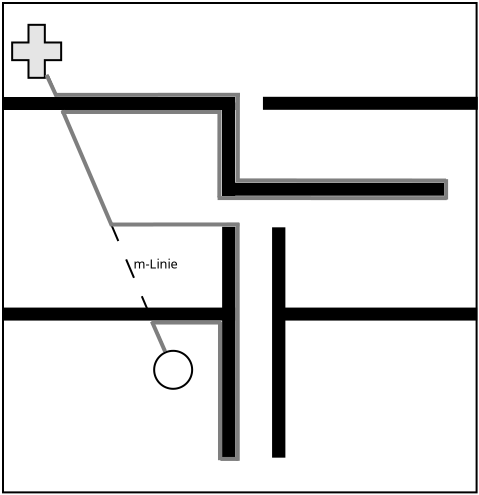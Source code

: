 <?xml version="1.0" encoding="UTF-8"?>
<dia:diagram xmlns:dia="http://www.lysator.liu.se/~alla/dia/">
  <dia:layer name="Hintergrund" visible="true" active="true">
    <dia:object type="Geometric - Perfect Square" version="1" id="O0">
      <dia:attribute name="obj_pos">
        <dia:point val="7.082,3.15"/>
      </dia:attribute>
      <dia:attribute name="obj_bb">
        <dia:rectangle val="7.032,3.1;30.812,27.669"/>
      </dia:attribute>
      <dia:attribute name="meta">
        <dia:composite type="dict"/>
      </dia:attribute>
      <dia:attribute name="elem_corner">
        <dia:point val="7.082,3.15"/>
      </dia:attribute>
      <dia:attribute name="elem_width">
        <dia:real val="23.68"/>
      </dia:attribute>
      <dia:attribute name="elem_height">
        <dia:real val="24.469"/>
      </dia:attribute>
      <dia:attribute name="line_width">
        <dia:real val="0.1"/>
      </dia:attribute>
      <dia:attribute name="line_colour">
        <dia:color val="#000000"/>
      </dia:attribute>
      <dia:attribute name="fill_colour">
        <dia:color val="#ffffff"/>
      </dia:attribute>
      <dia:attribute name="show_background">
        <dia:boolean val="true"/>
      </dia:attribute>
      <dia:attribute name="line_style">
        <dia:enum val="0"/>
        <dia:real val="1"/>
      </dia:attribute>
      <dia:attribute name="flip_horizontal">
        <dia:boolean val="false"/>
      </dia:attribute>
      <dia:attribute name="flip_vertical">
        <dia:boolean val="false"/>
      </dia:attribute>
      <dia:attribute name="subscale">
        <dia:real val="1"/>
      </dia:attribute>
    </dia:object>
    <dia:object type="Standard - Box" version="0" id="O1">
      <dia:attribute name="obj_pos">
        <dia:point val="7.1,7.9"/>
      </dia:attribute>
      <dia:attribute name="obj_bb">
        <dia:rectangle val="7.05,7.85;18.7,8.5"/>
      </dia:attribute>
      <dia:attribute name="elem_corner">
        <dia:point val="7.1,7.9"/>
      </dia:attribute>
      <dia:attribute name="elem_width">
        <dia:real val="11.55"/>
      </dia:attribute>
      <dia:attribute name="elem_height">
        <dia:real val="0.55"/>
      </dia:attribute>
      <dia:attribute name="border_width">
        <dia:real val="0.1"/>
      </dia:attribute>
      <dia:attribute name="inner_color">
        <dia:color val="#000000"/>
      </dia:attribute>
      <dia:attribute name="show_background">
        <dia:boolean val="true"/>
      </dia:attribute>
    </dia:object>
    <dia:object type="Standard - Box" version="0" id="O2">
      <dia:attribute name="obj_pos">
        <dia:point val="20.129,7.89"/>
      </dia:attribute>
      <dia:attribute name="obj_bb">
        <dia:rectangle val="20.079,7.84;30.818,8.49"/>
      </dia:attribute>
      <dia:attribute name="elem_corner">
        <dia:point val="20.129,7.89"/>
      </dia:attribute>
      <dia:attribute name="elem_width">
        <dia:real val="10.64"/>
      </dia:attribute>
      <dia:attribute name="elem_height">
        <dia:real val="0.55"/>
      </dia:attribute>
      <dia:attribute name="border_width">
        <dia:real val="0.1"/>
      </dia:attribute>
      <dia:attribute name="inner_color">
        <dia:color val="#000000"/>
      </dia:attribute>
      <dia:attribute name="show_background">
        <dia:boolean val="true"/>
      </dia:attribute>
    </dia:object>
    <dia:object type="Standard - Box" version="0" id="O3">
      <dia:attribute name="obj_pos">
        <dia:point val="18.077,8.173"/>
      </dia:attribute>
      <dia:attribute name="obj_bb">
        <dia:rectangle val="18.027,8.123;18.692,12.802"/>
      </dia:attribute>
      <dia:attribute name="elem_corner">
        <dia:point val="18.077,8.173"/>
      </dia:attribute>
      <dia:attribute name="elem_width">
        <dia:real val="0.565"/>
      </dia:attribute>
      <dia:attribute name="elem_height">
        <dia:real val="4.578"/>
      </dia:attribute>
      <dia:attribute name="border_width">
        <dia:real val="0.1"/>
      </dia:attribute>
      <dia:attribute name="inner_color">
        <dia:color val="#000000"/>
      </dia:attribute>
      <dia:attribute name="show_background">
        <dia:boolean val="true"/>
      </dia:attribute>
    </dia:object>
    <dia:object type="Standard - Box" version="0" id="O4">
      <dia:attribute name="obj_pos">
        <dia:point val="18.089,14.386"/>
      </dia:attribute>
      <dia:attribute name="obj_bb">
        <dia:rectangle val="18.039,14.336;18.703,25.883"/>
      </dia:attribute>
      <dia:attribute name="elem_corner">
        <dia:point val="18.089,14.386"/>
      </dia:attribute>
      <dia:attribute name="elem_width">
        <dia:real val="0.565"/>
      </dia:attribute>
      <dia:attribute name="elem_height">
        <dia:real val="11.447"/>
      </dia:attribute>
      <dia:attribute name="border_width">
        <dia:real val="0.1"/>
      </dia:attribute>
      <dia:attribute name="inner_color">
        <dia:color val="#000000"/>
      </dia:attribute>
      <dia:attribute name="show_background">
        <dia:boolean val="true"/>
      </dia:attribute>
    </dia:object>
    <dia:object type="Standard - Box" version="0" id="O5">
      <dia:attribute name="obj_pos">
        <dia:point val="7.089,18.429"/>
      </dia:attribute>
      <dia:attribute name="obj_bb">
        <dia:rectangle val="7.039,18.379;18.689,19.029"/>
      </dia:attribute>
      <dia:attribute name="elem_corner">
        <dia:point val="7.089,18.429"/>
      </dia:attribute>
      <dia:attribute name="elem_width">
        <dia:real val="11.55"/>
      </dia:attribute>
      <dia:attribute name="elem_height">
        <dia:real val="0.55"/>
      </dia:attribute>
      <dia:attribute name="border_width">
        <dia:real val="0.1"/>
      </dia:attribute>
      <dia:attribute name="inner_color">
        <dia:color val="#000000"/>
      </dia:attribute>
      <dia:attribute name="show_background">
        <dia:boolean val="true"/>
      </dia:attribute>
    </dia:object>
    <dia:object type="Standard - Box" version="0" id="O6">
      <dia:attribute name="obj_pos">
        <dia:point val="18.445,12.186"/>
      </dia:attribute>
      <dia:attribute name="obj_bb">
        <dia:rectangle val="18.395,12.136;29.135,12.786"/>
      </dia:attribute>
      <dia:attribute name="elem_corner">
        <dia:point val="18.445,12.186"/>
      </dia:attribute>
      <dia:attribute name="elem_width">
        <dia:real val="10.64"/>
      </dia:attribute>
      <dia:attribute name="elem_height">
        <dia:real val="0.55"/>
      </dia:attribute>
      <dia:attribute name="border_width">
        <dia:real val="0.1"/>
      </dia:attribute>
      <dia:attribute name="inner_color">
        <dia:color val="#000000"/>
      </dia:attribute>
      <dia:attribute name="show_background">
        <dia:boolean val="true"/>
      </dia:attribute>
    </dia:object>
    <dia:object type="Standard - Box" version="0" id="O7">
      <dia:attribute name="obj_pos">
        <dia:point val="20.586,14.416"/>
      </dia:attribute>
      <dia:attribute name="obj_bb">
        <dia:rectangle val="20.536,14.366;21.201,25.883"/>
      </dia:attribute>
      <dia:attribute name="elem_corner">
        <dia:point val="20.586,14.416"/>
      </dia:attribute>
      <dia:attribute name="elem_width">
        <dia:real val="0.565"/>
      </dia:attribute>
      <dia:attribute name="elem_height">
        <dia:real val="11.417"/>
      </dia:attribute>
      <dia:attribute name="border_width">
        <dia:real val="0.1"/>
      </dia:attribute>
      <dia:attribute name="inner_color">
        <dia:color val="#000000"/>
      </dia:attribute>
      <dia:attribute name="show_background">
        <dia:boolean val="true"/>
      </dia:attribute>
    </dia:object>
    <dia:object type="Standard - Box" version="0" id="O8">
      <dia:attribute name="obj_pos">
        <dia:point val="21.08,18.429"/>
      </dia:attribute>
      <dia:attribute name="obj_bb">
        <dia:rectangle val="21.03,18.379;30.789,19.029"/>
      </dia:attribute>
      <dia:attribute name="elem_corner">
        <dia:point val="21.08,18.429"/>
      </dia:attribute>
      <dia:attribute name="elem_width">
        <dia:real val="9.659"/>
      </dia:attribute>
      <dia:attribute name="elem_height">
        <dia:real val="0.55"/>
      </dia:attribute>
      <dia:attribute name="border_width">
        <dia:real val="0.1"/>
      </dia:attribute>
      <dia:attribute name="inner_color">
        <dia:color val="#000000"/>
      </dia:attribute>
      <dia:attribute name="show_background">
        <dia:boolean val="true"/>
      </dia:attribute>
    </dia:object>
    <dia:object type="Geometric - Swiss Cross" version="1" id="O9">
      <dia:attribute name="obj_pos">
        <dia:point val="7.54,4.241"/>
      </dia:attribute>
      <dia:attribute name="obj_bb">
        <dia:rectangle val="7.49,4.191;10.04,6.941"/>
      </dia:attribute>
      <dia:attribute name="meta">
        <dia:composite type="dict"/>
      </dia:attribute>
      <dia:attribute name="elem_corner">
        <dia:point val="7.54,4.241"/>
      </dia:attribute>
      <dia:attribute name="elem_width">
        <dia:real val="2.45"/>
      </dia:attribute>
      <dia:attribute name="elem_height">
        <dia:real val="2.65"/>
      </dia:attribute>
      <dia:attribute name="line_width">
        <dia:real val="0.1"/>
      </dia:attribute>
      <dia:attribute name="line_colour">
        <dia:color val="#000000"/>
      </dia:attribute>
      <dia:attribute name="fill_colour">
        <dia:color val="#e5e5e5"/>
      </dia:attribute>
      <dia:attribute name="show_background">
        <dia:boolean val="true"/>
      </dia:attribute>
      <dia:attribute name="line_style">
        <dia:enum val="0"/>
        <dia:real val="1"/>
      </dia:attribute>
      <dia:attribute name="flip_horizontal">
        <dia:boolean val="false"/>
      </dia:attribute>
      <dia:attribute name="flip_vertical">
        <dia:boolean val="false"/>
      </dia:attribute>
      <dia:attribute name="subscale">
        <dia:real val="0.05"/>
      </dia:attribute>
    </dia:object>
    <dia:object type="Geometric - Perfect Circle" version="1" id="O10">
      <dia:attribute name="obj_pos">
        <dia:point val="14.64,20.541"/>
      </dia:attribute>
      <dia:attribute name="obj_bb">
        <dia:rectangle val="14.59,20.491;16.59,22.491"/>
      </dia:attribute>
      <dia:attribute name="meta">
        <dia:composite type="dict"/>
      </dia:attribute>
      <dia:attribute name="elem_corner">
        <dia:point val="14.64,20.541"/>
      </dia:attribute>
      <dia:attribute name="elem_width">
        <dia:real val="1.9"/>
      </dia:attribute>
      <dia:attribute name="elem_height">
        <dia:real val="1.9"/>
      </dia:attribute>
      <dia:attribute name="line_width">
        <dia:real val="0.1"/>
      </dia:attribute>
      <dia:attribute name="line_colour">
        <dia:color val="#000000"/>
      </dia:attribute>
      <dia:attribute name="fill_colour">
        <dia:color val="#ffffff"/>
      </dia:attribute>
      <dia:attribute name="show_background">
        <dia:boolean val="true"/>
      </dia:attribute>
      <dia:attribute name="line_style">
        <dia:enum val="0"/>
        <dia:real val="1"/>
      </dia:attribute>
      <dia:attribute name="flip_horizontal">
        <dia:boolean val="false"/>
      </dia:attribute>
      <dia:attribute name="flip_vertical">
        <dia:boolean val="false"/>
      </dia:attribute>
      <dia:attribute name="subscale">
        <dia:real val="1"/>
      </dia:attribute>
    </dia:object>
    <dia:object type="Standard - Line" version="0" id="O11">
      <dia:attribute name="obj_pos">
        <dia:point val="15.199,20.571"/>
      </dia:attribute>
      <dia:attribute name="obj_bb">
        <dia:rectangle val="9.158,6.475;15.264,20.637"/>
      </dia:attribute>
      <dia:attribute name="conn_endpoints">
        <dia:point val="15.199,20.571"/>
        <dia:point val="9.224,6.54"/>
      </dia:attribute>
      <dia:attribute name="numcp">
        <dia:int val="1"/>
      </dia:attribute>
      <dia:attribute name="line_style">
        <dia:enum val="1"/>
      </dia:attribute>
      <dia:connections>
        <dia:connection handle="0" to="O10" connection="8"/>
        <dia:connection handle="1" to="O9" connection="46"/>
      </dia:connections>
    </dia:object>
    <dia:object type="Standard - Line" version="0" id="O12">
      <dia:attribute name="obj_pos">
        <dia:point val="15.188,20.575"/>
      </dia:attribute>
      <dia:attribute name="obj_bb">
        <dia:rectangle val="14.396,18.944;15.319,20.707"/>
      </dia:attribute>
      <dia:attribute name="conn_endpoints">
        <dia:point val="15.188,20.575"/>
        <dia:point val="14.528,19.075"/>
      </dia:attribute>
      <dia:attribute name="numcp">
        <dia:int val="1"/>
      </dia:attribute>
      <dia:attribute name="line_color">
        <dia:color val="#7f7f7f"/>
      </dia:attribute>
      <dia:attribute name="line_width">
        <dia:real val="0.2"/>
      </dia:attribute>
      <dia:connections>
        <dia:connection handle="0" to="O10" connection="8"/>
      </dia:connections>
    </dia:object>
    <dia:object type="Standard - Line" version="0" id="O13">
      <dia:attribute name="obj_pos">
        <dia:point val="18.001,19.127"/>
      </dia:attribute>
      <dia:attribute name="obj_bb">
        <dia:rectangle val="14.405,19.027;18.101,19.227"/>
      </dia:attribute>
      <dia:attribute name="conn_endpoints">
        <dia:point val="18.001,19.127"/>
        <dia:point val="14.505,19.127"/>
      </dia:attribute>
      <dia:attribute name="numcp">
        <dia:int val="1"/>
      </dia:attribute>
      <dia:attribute name="line_color">
        <dia:color val="#7f7f7f"/>
      </dia:attribute>
      <dia:attribute name="line_width">
        <dia:real val="0.2"/>
      </dia:attribute>
    </dia:object>
    <dia:object type="Standard - Line" version="0" id="O14">
      <dia:attribute name="obj_pos">
        <dia:point val="17.932,19.093"/>
      </dia:attribute>
      <dia:attribute name="obj_bb">
        <dia:rectangle val="17.832,18.992;18.032,26.11"/>
      </dia:attribute>
      <dia:attribute name="conn_endpoints">
        <dia:point val="17.932,19.093"/>
        <dia:point val="17.932,26.01"/>
      </dia:attribute>
      <dia:attribute name="numcp">
        <dia:int val="1"/>
      </dia:attribute>
      <dia:attribute name="line_color">
        <dia:color val="#7f7f7f"/>
      </dia:attribute>
      <dia:attribute name="line_width">
        <dia:real val="0.2"/>
      </dia:attribute>
    </dia:object>
    <dia:object type="Standard - Line" version="0" id="O15">
      <dia:attribute name="obj_pos">
        <dia:point val="18.815,14.158"/>
      </dia:attribute>
      <dia:attribute name="obj_bb">
        <dia:rectangle val="18.715,14.058;18.92,26.139"/>
      </dia:attribute>
      <dia:attribute name="conn_endpoints">
        <dia:point val="18.815,14.158"/>
        <dia:point val="18.82,26.039"/>
      </dia:attribute>
      <dia:attribute name="numcp">
        <dia:int val="1"/>
      </dia:attribute>
      <dia:attribute name="line_color">
        <dia:color val="#7f7f7f"/>
      </dia:attribute>
      <dia:attribute name="line_width">
        <dia:real val="0.2"/>
      </dia:attribute>
    </dia:object>
    <dia:object type="Standard - Line" version="0" id="O16">
      <dia:attribute name="obj_pos">
        <dia:point val="18.86,25.947"/>
      </dia:attribute>
      <dia:attribute name="obj_bb">
        <dia:rectangle val="17.855,25.847;18.96,26.047"/>
      </dia:attribute>
      <dia:attribute name="conn_endpoints">
        <dia:point val="18.86,25.947"/>
        <dia:point val="17.955,25.947"/>
      </dia:attribute>
      <dia:attribute name="numcp">
        <dia:int val="1"/>
      </dia:attribute>
      <dia:attribute name="line_color">
        <dia:color val="#7f7f7f"/>
      </dia:attribute>
      <dia:attribute name="line_width">
        <dia:real val="0.2"/>
      </dia:attribute>
    </dia:object>
    <dia:object type="Standard - Line" version="0" id="O17">
      <dia:attribute name="obj_pos">
        <dia:point val="18.9,14.221"/>
      </dia:attribute>
      <dia:attribute name="obj_bb">
        <dia:rectangle val="12.341,14.121;19.0,14.327"/>
      </dia:attribute>
      <dia:attribute name="conn_endpoints">
        <dia:point val="18.9,14.221"/>
        <dia:point val="12.442,14.227"/>
      </dia:attribute>
      <dia:attribute name="numcp">
        <dia:int val="1"/>
      </dia:attribute>
      <dia:attribute name="line_color">
        <dia:color val="#7f7f7f"/>
      </dia:attribute>
      <dia:attribute name="line_width">
        <dia:real val="0.2"/>
      </dia:attribute>
    </dia:object>
    <dia:object type="Standard - Line" version="0" id="O18">
      <dia:attribute name="obj_pos">
        <dia:point val="12.519,14.274"/>
      </dia:attribute>
      <dia:attribute name="obj_bb">
        <dia:rectangle val="9.927,8.398;12.65,14.406"/>
      </dia:attribute>
      <dia:attribute name="conn_endpoints">
        <dia:point val="12.519,14.274"/>
        <dia:point val="10.058,8.53"/>
      </dia:attribute>
      <dia:attribute name="numcp">
        <dia:int val="1"/>
      </dia:attribute>
      <dia:attribute name="line_color">
        <dia:color val="#7f7f7f"/>
      </dia:attribute>
      <dia:attribute name="line_width">
        <dia:real val="0.2"/>
      </dia:attribute>
    </dia:object>
    <dia:object type="Standard - Line" version="0" id="O19">
      <dia:attribute name="obj_pos">
        <dia:point val="17.99,8.599"/>
      </dia:attribute>
      <dia:attribute name="obj_bb">
        <dia:rectangle val="9.906,8.499;18.09,8.699"/>
      </dia:attribute>
      <dia:attribute name="conn_endpoints">
        <dia:point val="17.99,8.599"/>
        <dia:point val="10.006,8.599"/>
      </dia:attribute>
      <dia:attribute name="numcp">
        <dia:int val="1"/>
      </dia:attribute>
      <dia:attribute name="line_color">
        <dia:color val="#7f7f7f"/>
      </dia:attribute>
      <dia:attribute name="line_width">
        <dia:real val="0.2"/>
      </dia:attribute>
    </dia:object>
    <dia:object type="Standard - Line" version="0" id="O20">
      <dia:attribute name="obj_pos">
        <dia:point val="17.904,8.507"/>
      </dia:attribute>
      <dia:attribute name="obj_bb">
        <dia:rectangle val="17.799,8.407;18.004,12.974"/>
      </dia:attribute>
      <dia:attribute name="conn_endpoints">
        <dia:point val="17.904,8.507"/>
        <dia:point val="17.899,12.874"/>
      </dia:attribute>
      <dia:attribute name="numcp">
        <dia:int val="1"/>
      </dia:attribute>
      <dia:attribute name="line_color">
        <dia:color val="#7f7f7f"/>
      </dia:attribute>
      <dia:attribute name="line_width">
        <dia:real val="0.2"/>
      </dia:attribute>
    </dia:object>
    <dia:object type="Standard - Line" version="0" id="O21">
      <dia:attribute name="obj_pos">
        <dia:point val="29.271,12.908"/>
      </dia:attribute>
      <dia:attribute name="obj_bb">
        <dia:rectangle val="17.712,12.803;29.371,13.008"/>
      </dia:attribute>
      <dia:attribute name="conn_endpoints">
        <dia:point val="29.271,12.908"/>
        <dia:point val="17.812,12.903"/>
      </dia:attribute>
      <dia:attribute name="numcp">
        <dia:int val="1"/>
      </dia:attribute>
      <dia:attribute name="line_color">
        <dia:color val="#7f7f7f"/>
      </dia:attribute>
      <dia:attribute name="line_width">
        <dia:real val="0.2"/>
      </dia:attribute>
    </dia:object>
    <dia:object type="Standard - Line" version="0" id="O22">
      <dia:attribute name="obj_pos">
        <dia:point val="18.827,7.734"/>
      </dia:attribute>
      <dia:attribute name="obj_bb">
        <dia:rectangle val="18.722,7.633;18.927,12.201"/>
      </dia:attribute>
      <dia:attribute name="conn_endpoints">
        <dia:point val="18.827,7.734"/>
        <dia:point val="18.822,12.1"/>
      </dia:attribute>
      <dia:attribute name="numcp">
        <dia:int val="1"/>
      </dia:attribute>
      <dia:attribute name="line_color">
        <dia:color val="#7f7f7f"/>
      </dia:attribute>
      <dia:attribute name="line_width">
        <dia:real val="0.2"/>
      </dia:attribute>
    </dia:object>
    <dia:object type="Standard - Line" version="0" id="O23">
      <dia:attribute name="obj_pos">
        <dia:point val="29.237,12.026"/>
      </dia:attribute>
      <dia:attribute name="obj_bb">
        <dia:rectangle val="18.63,11.92;29.337,12.126"/>
      </dia:attribute>
      <dia:attribute name="conn_endpoints">
        <dia:point val="29.237,12.026"/>
        <dia:point val="18.73,12.02"/>
      </dia:attribute>
      <dia:attribute name="numcp">
        <dia:int val="1"/>
      </dia:attribute>
      <dia:attribute name="line_color">
        <dia:color val="#7f7f7f"/>
      </dia:attribute>
      <dia:attribute name="line_width">
        <dia:real val="0.2"/>
      </dia:attribute>
    </dia:object>
    <dia:object type="Standard - Line" version="0" id="O24">
      <dia:attribute name="obj_pos">
        <dia:point val="29.237,11.957"/>
      </dia:attribute>
      <dia:attribute name="obj_bb">
        <dia:rectangle val="29.137,11.857;29.337,13.077"/>
      </dia:attribute>
      <dia:attribute name="conn_endpoints">
        <dia:point val="29.237,11.957"/>
        <dia:point val="29.237,12.977"/>
      </dia:attribute>
      <dia:attribute name="numcp">
        <dia:int val="1"/>
      </dia:attribute>
      <dia:attribute name="line_color">
        <dia:color val="#7f7f7f"/>
      </dia:attribute>
      <dia:attribute name="line_width">
        <dia:real val="0.2"/>
      </dia:attribute>
    </dia:object>
    <dia:object type="Standard - Line" version="0" id="O25">
      <dia:attribute name="obj_pos">
        <dia:point val="18.932,7.739"/>
      </dia:attribute>
      <dia:attribute name="obj_bb">
        <dia:rectangle val="9.591,7.639;19.032,7.845"/>
      </dia:attribute>
      <dia:attribute name="conn_endpoints">
        <dia:point val="18.932,7.739"/>
        <dia:point val="9.692,7.745"/>
      </dia:attribute>
      <dia:attribute name="numcp">
        <dia:int val="1"/>
      </dia:attribute>
      <dia:attribute name="line_color">
        <dia:color val="#7f7f7f"/>
      </dia:attribute>
      <dia:attribute name="line_width">
        <dia:real val="0.2"/>
      </dia:attribute>
    </dia:object>
    <dia:object type="Standard - Line" version="0" id="O26">
      <dia:attribute name="obj_pos">
        <dia:point val="9.758,7.818"/>
      </dia:attribute>
      <dia:attribute name="obj_bb">
        <dia:rectangle val="9.123,6.603;9.891,7.951"/>
      </dia:attribute>
      <dia:attribute name="conn_endpoints">
        <dia:point val="9.758,7.818"/>
        <dia:point val="9.256,6.736"/>
      </dia:attribute>
      <dia:attribute name="numcp">
        <dia:int val="1"/>
      </dia:attribute>
      <dia:attribute name="line_color">
        <dia:color val="#7f7f7f"/>
      </dia:attribute>
      <dia:attribute name="line_width">
        <dia:real val="0.2"/>
      </dia:attribute>
    </dia:object>
    <dia:object type="Standard - Text" version="1" id="O27">
      <dia:attribute name="obj_pos">
        <dia:point val="13.61,16.422"/>
      </dia:attribute>
      <dia:attribute name="obj_bb">
        <dia:rectangle val="13.61,15.827;15.975,16.575"/>
      </dia:attribute>
      <dia:attribute name="text">
        <dia:composite type="text">
          <dia:attribute name="string">
            <dia:string>#m-Linie#</dia:string>
          </dia:attribute>
          <dia:attribute name="font">
            <dia:font family="sans" style="0" name="Helvetica"/>
          </dia:attribute>
          <dia:attribute name="height">
            <dia:real val="0.8"/>
          </dia:attribute>
          <dia:attribute name="pos">
            <dia:point val="13.61,16.422"/>
          </dia:attribute>
          <dia:attribute name="color">
            <dia:color val="#000000"/>
          </dia:attribute>
          <dia:attribute name="alignment">
            <dia:enum val="0"/>
          </dia:attribute>
        </dia:composite>
      </dia:attribute>
      <dia:attribute name="valign">
        <dia:enum val="3"/>
      </dia:attribute>
    </dia:object>
  </dia:layer>
</dia:diagram>
